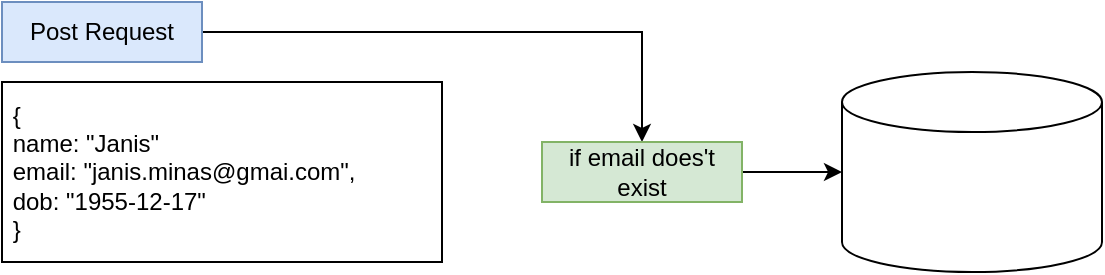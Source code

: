 <mxfile version="16.2.7" type="github">
  <diagram id="VXDLGeyGdZ4fwkkXqZ83" name="Page-1">
    <mxGraphModel dx="946" dy="673" grid="1" gridSize="10" guides="1" tooltips="1" connect="1" arrows="1" fold="1" page="1" pageScale="1" pageWidth="827" pageHeight="1169" math="0" shadow="0">
      <root>
        <mxCell id="0" />
        <mxCell id="1" parent="0" />
        <mxCell id="iZfNzyOT1Gbd8ZNJFc6o-1" value="" style="rounded=0;whiteSpace=wrap;html=1;" vertex="1" parent="1">
          <mxGeometry x="139" y="200" width="220" height="90" as="geometry" />
        </mxCell>
        <mxCell id="iZfNzyOT1Gbd8ZNJFc6o-2" value="&lt;span style=&quot;white-space: pre&quot;&gt;	&lt;/span&gt;{&lt;br&gt;&lt;span style=&quot;white-space: pre&quot;&gt;	&lt;/span&gt;name: &quot;Janis&quot;&lt;br&gt;&lt;div&gt;&lt;span style=&quot;white-space: pre&quot;&gt;	&lt;/span&gt;email: &quot;janis.minas@gmai.com&quot;,&lt;/div&gt;&lt;div&gt;&lt;span style=&quot;white-space: pre&quot;&gt;	dob: &quot;1955-12-17&quot;&lt;/span&gt;&lt;br&gt;&lt;/div&gt;&lt;span style=&quot;white-space: pre&quot;&gt;	&lt;/span&gt;}" style="text;html=1;strokeColor=none;fillColor=none;align=left;verticalAlign=middle;whiteSpace=wrap;rounded=0;" vertex="1" parent="1">
          <mxGeometry x="139" y="200" width="220" height="90" as="geometry" />
        </mxCell>
        <mxCell id="iZfNzyOT1Gbd8ZNJFc6o-9" style="edgeStyle=orthogonalEdgeStyle;rounded=0;orthogonalLoop=1;jettySize=auto;html=1;entryX=0.5;entryY=0;entryDx=0;entryDy=0;" edge="1" parent="1" source="iZfNzyOT1Gbd8ZNJFc6o-4" target="iZfNzyOT1Gbd8ZNJFc6o-5">
          <mxGeometry relative="1" as="geometry">
            <mxPoint x="459" y="175" as="targetPoint" />
          </mxGeometry>
        </mxCell>
        <mxCell id="iZfNzyOT1Gbd8ZNJFc6o-4" value="Post Request" style="text;html=1;strokeColor=#6c8ebf;fillColor=#dae8fc;align=center;verticalAlign=middle;whiteSpace=wrap;rounded=0;" vertex="1" parent="1">
          <mxGeometry x="139" y="160" width="100" height="30" as="geometry" />
        </mxCell>
        <mxCell id="iZfNzyOT1Gbd8ZNJFc6o-10" value="" style="edgeStyle=orthogonalEdgeStyle;rounded=0;orthogonalLoop=1;jettySize=auto;html=1;" edge="1" parent="1" source="iZfNzyOT1Gbd8ZNJFc6o-5" target="iZfNzyOT1Gbd8ZNJFc6o-6">
          <mxGeometry relative="1" as="geometry" />
        </mxCell>
        <mxCell id="iZfNzyOT1Gbd8ZNJFc6o-5" value="if email does&#39;t exist" style="text;html=1;strokeColor=#82b366;fillColor=#d5e8d4;align=center;verticalAlign=middle;whiteSpace=wrap;rounded=0;" vertex="1" parent="1">
          <mxGeometry x="409" y="230" width="100" height="30" as="geometry" />
        </mxCell>
        <mxCell id="iZfNzyOT1Gbd8ZNJFc6o-6" value="" style="shape=cylinder3;whiteSpace=wrap;html=1;boundedLbl=1;backgroundOutline=1;size=15;" vertex="1" parent="1">
          <mxGeometry x="559" y="195" width="130" height="100" as="geometry" />
        </mxCell>
      </root>
    </mxGraphModel>
  </diagram>
</mxfile>
